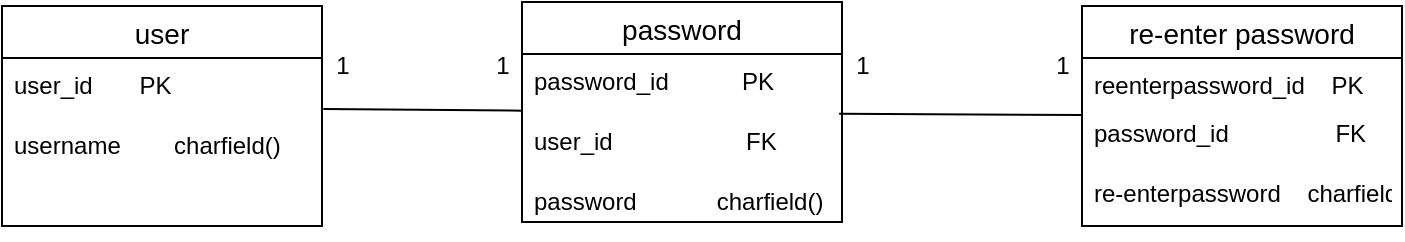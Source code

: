 <mxfile version="20.0.1" type="google"><diagram id="R2lEEEUBdFMjLlhIrx00" name="Page-1"><mxGraphModel dx="920" dy="504" grid="1" gridSize="10" guides="1" tooltips="1" connect="1" arrows="1" fold="1" page="1" pageScale="1" pageWidth="850" pageHeight="1100" math="0" shadow="0" extFonts="Permanent Marker^https://fonts.googleapis.com/css?family=Permanent+Marker"><root><mxCell id="0"/><mxCell id="1" parent="0"/><mxCell id="02GOdekXPYK8AMcSPd8X-25" value="user" style="swimlane;fontStyle=0;childLayout=stackLayout;horizontal=1;startSize=26;horizontalStack=0;resizeParent=1;resizeParentMax=0;resizeLast=0;collapsible=1;marginBottom=0;align=center;fontSize=14;" vertex="1" parent="1"><mxGeometry x="30" y="90" width="160" height="110" as="geometry"/></mxCell><mxCell id="02GOdekXPYK8AMcSPd8X-26" value="user_id       PK" style="text;strokeColor=none;fillColor=none;spacingLeft=4;spacingRight=4;overflow=hidden;rotatable=0;points=[[0,0.5],[1,0.5]];portConstraint=eastwest;fontSize=12;" vertex="1" parent="02GOdekXPYK8AMcSPd8X-25"><mxGeometry y="26" width="160" height="30" as="geometry"/></mxCell><mxCell id="02GOdekXPYK8AMcSPd8X-27" value="username        charfield()    " style="text;strokeColor=none;fillColor=none;spacingLeft=4;spacingRight=4;overflow=hidden;rotatable=0;points=[[0,0.5],[1,0.5]];portConstraint=eastwest;fontSize=12;" vertex="1" parent="02GOdekXPYK8AMcSPd8X-25"><mxGeometry y="56" width="160" height="54" as="geometry"/></mxCell><mxCell id="02GOdekXPYK8AMcSPd8X-29" value="" style="endArrow=none;html=1;rounded=0;exitX=1.004;exitY=-0.084;exitDx=0;exitDy=0;exitPerimeter=0;" edge="1" parent="1" source="02GOdekXPYK8AMcSPd8X-27" target="02GOdekXPYK8AMcSPd8X-32"><mxGeometry relative="1" as="geometry"><mxPoint x="330" y="290" as="sourcePoint"/><mxPoint x="320" y="131" as="targetPoint"/></mxGeometry></mxCell><mxCell id="02GOdekXPYK8AMcSPd8X-32" value="password" style="swimlane;fontStyle=0;childLayout=stackLayout;horizontal=1;startSize=26;horizontalStack=0;resizeParent=1;resizeParentMax=0;resizeLast=0;collapsible=1;marginBottom=0;align=center;fontSize=14;" vertex="1" parent="1"><mxGeometry x="290" y="88" width="160" height="110" as="geometry"/></mxCell><mxCell id="02GOdekXPYK8AMcSPd8X-33" value="password_id           PK" style="text;strokeColor=none;fillColor=none;spacingLeft=4;spacingRight=4;overflow=hidden;rotatable=0;points=[[0,0.5],[1,0.5]];portConstraint=eastwest;fontSize=12;" vertex="1" parent="02GOdekXPYK8AMcSPd8X-32"><mxGeometry y="26" width="160" height="30" as="geometry"/></mxCell><mxCell id="02GOdekXPYK8AMcSPd8X-34" value="user_id                    FK" style="text;strokeColor=none;fillColor=none;spacingLeft=4;spacingRight=4;overflow=hidden;rotatable=0;points=[[0,0.5],[1,0.5]];portConstraint=eastwest;fontSize=12;" vertex="1" parent="02GOdekXPYK8AMcSPd8X-32"><mxGeometry y="56" width="160" height="54" as="geometry"/></mxCell><mxCell id="02GOdekXPYK8AMcSPd8X-36" value="1" style="text;html=1;align=center;verticalAlign=middle;resizable=0;points=[];autosize=1;strokeColor=none;fillColor=none;" vertex="1" parent="1"><mxGeometry x="190" y="110" width="20" height="20" as="geometry"/></mxCell><mxCell id="02GOdekXPYK8AMcSPd8X-37" value="1" style="text;html=1;align=center;verticalAlign=middle;resizable=0;points=[];autosize=1;strokeColor=none;fillColor=none;" vertex="1" parent="1"><mxGeometry x="270" y="110" width="20" height="20" as="geometry"/></mxCell><mxCell id="02GOdekXPYK8AMcSPd8X-39" value="" style="endArrow=none;html=1;rounded=0;exitX=0.991;exitY=-0.003;exitDx=0;exitDy=0;exitPerimeter=0;" edge="1" parent="1" source="02GOdekXPYK8AMcSPd8X-34" target="02GOdekXPYK8AMcSPd8X-40"><mxGeometry relative="1" as="geometry"><mxPoint x="460" y="130" as="sourcePoint"/><mxPoint x="600" y="130" as="targetPoint"/></mxGeometry></mxCell><mxCell id="02GOdekXPYK8AMcSPd8X-40" value="re-enter password" style="swimlane;fontStyle=0;childLayout=stackLayout;horizontal=1;startSize=26;horizontalStack=0;resizeParent=1;resizeParentMax=0;resizeLast=0;collapsible=1;marginBottom=0;align=center;fontSize=14;" vertex="1" parent="1"><mxGeometry x="570" y="90" width="160" height="110" as="geometry"/></mxCell><mxCell id="02GOdekXPYK8AMcSPd8X-41" value="reenterpassword_id    PK" style="text;strokeColor=none;fillColor=none;spacingLeft=4;spacingRight=4;overflow=hidden;rotatable=0;points=[[0,0.5],[1,0.5]];portConstraint=eastwest;fontSize=12;" vertex="1" parent="02GOdekXPYK8AMcSPd8X-40"><mxGeometry y="26" width="160" height="24" as="geometry"/></mxCell><mxCell id="02GOdekXPYK8AMcSPd8X-42" value="password_id                FK" style="text;strokeColor=none;fillColor=none;spacingLeft=4;spacingRight=4;overflow=hidden;rotatable=0;points=[[0,0.5],[1,0.5]];portConstraint=eastwest;fontSize=12;" vertex="1" parent="02GOdekXPYK8AMcSPd8X-40"><mxGeometry y="50" width="160" height="60" as="geometry"/></mxCell><mxCell id="02GOdekXPYK8AMcSPd8X-45" value="1" style="text;html=1;align=center;verticalAlign=middle;resizable=0;points=[];autosize=1;strokeColor=none;fillColor=none;" vertex="1" parent="1"><mxGeometry x="550" y="110" width="20" height="20" as="geometry"/></mxCell><mxCell id="02GOdekXPYK8AMcSPd8X-48" value="1" style="text;html=1;align=center;verticalAlign=middle;resizable=0;points=[];autosize=1;strokeColor=none;fillColor=none;" vertex="1" parent="1"><mxGeometry x="450" y="110" width="20" height="20" as="geometry"/></mxCell><mxCell id="02GOdekXPYK8AMcSPd8X-49" value="password            charfield()" style="text;strokeColor=none;fillColor=none;spacingLeft=4;spacingRight=4;overflow=hidden;rotatable=0;points=[[0,0.5],[1,0.5]];portConstraint=eastwest;fontSize=12;" vertex="1" parent="1"><mxGeometry x="290" y="174" width="160" height="30" as="geometry"/></mxCell><mxCell id="02GOdekXPYK8AMcSPd8X-51" value="re-enterpassword    charfield" style="text;strokeColor=none;fillColor=none;spacingLeft=4;spacingRight=4;overflow=hidden;rotatable=0;points=[[0,0.5],[1,0.5]];portConstraint=eastwest;fontSize=12;" vertex="1" parent="1"><mxGeometry x="570" y="170" width="160" height="30" as="geometry"/></mxCell></root></mxGraphModel></diagram></mxfile>